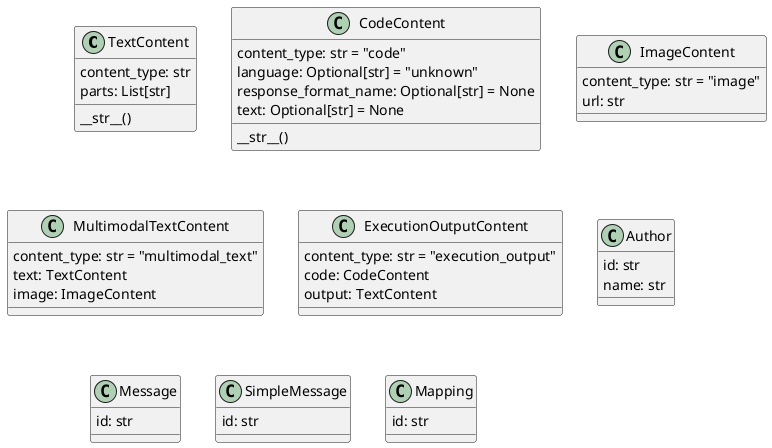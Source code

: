 @startuml
class TextContent {
    content_type: str
    parts: List[str]
    __str__()
}
class CodeContent {
    content_type: str = "code"
    language: Optional[str] = "unknown"
    response_format_name: Optional[str] = None
    text: Optional[str] = None
    __str__()
}
class ImageContent {
    content_type: str = "image"
    url: str
}

class MultimodalTextContent {
    content_type: str = "multimodal_text"
    text: TextContent
    image: ImageContent
}

class ExecutionOutputContent {
    content_type: str = "execution_output"
    code: CodeContent
    output: TextContent
}

class Author {
    id: str
    name: str
}

class Message {
    id: str
}

class SimpleMessage {
    id: str
}

class Mapping {
    id: str
}
